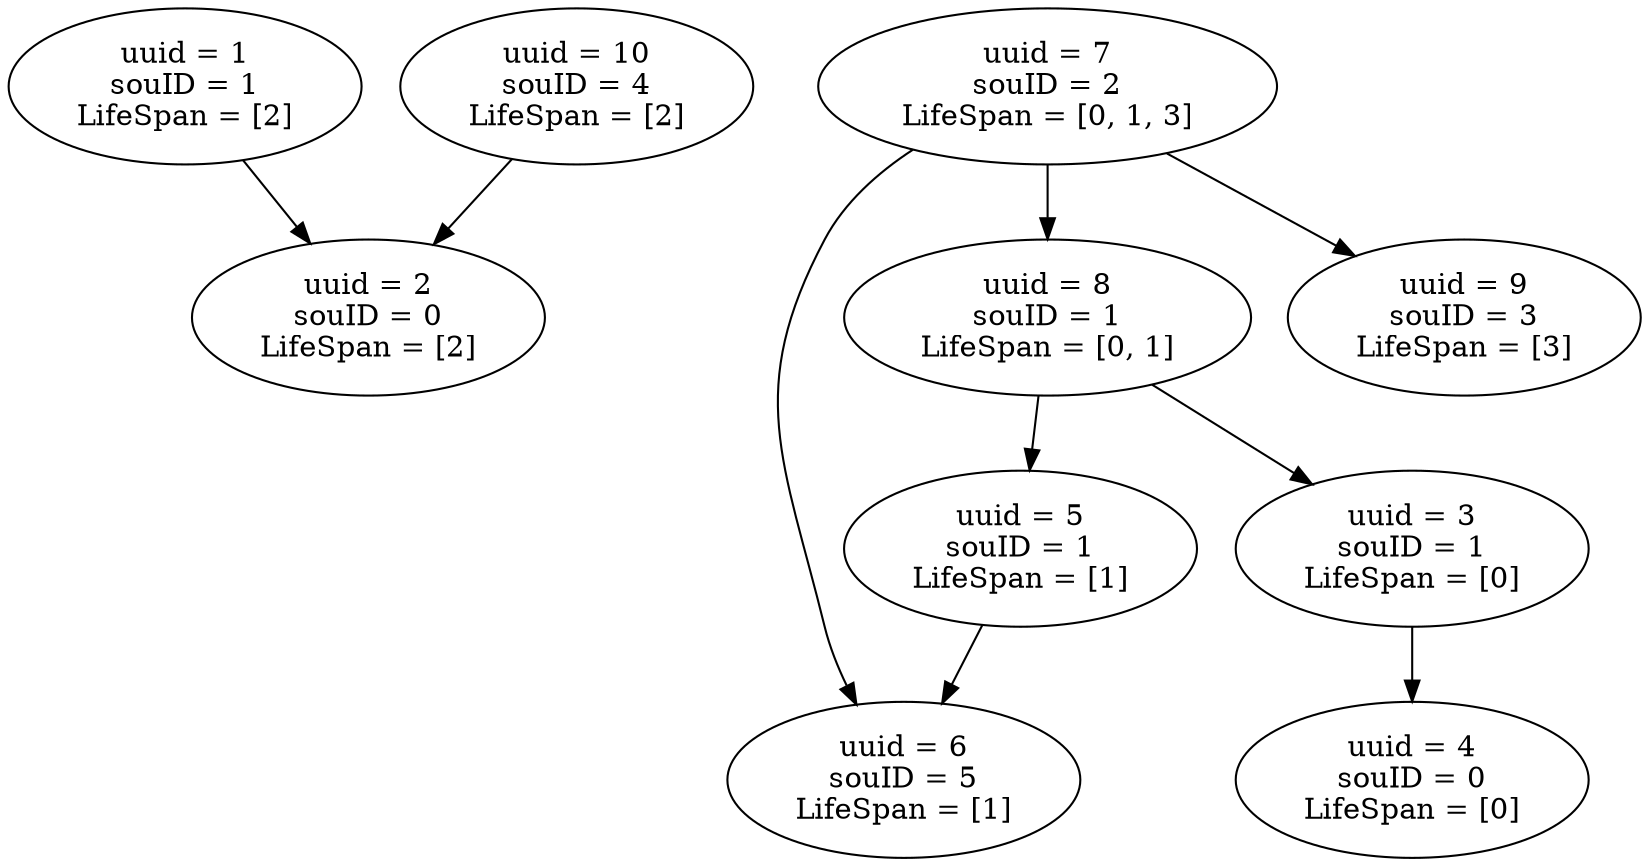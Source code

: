 // IindexGraph
digraph {
	1 [label="uuid = 1
souID = 1
LifeSpan = [2]"]
	2 [label="uuid = 2
souID = 0
LifeSpan = [2]"]
	3 [label="uuid = 3
souID = 1
LifeSpan = [0]"]
	4 [label="uuid = 4
souID = 0
LifeSpan = [0]"]
	5 [label="uuid = 5
souID = 1
LifeSpan = [1]"]
	6 [label="uuid = 6
souID = 5
LifeSpan = [1]"]
	7 [label="uuid = 7
souID = 2
LifeSpan = [0, 1, 3]"]
	8 [label="uuid = 8
souID = 1
LifeSpan = [0, 1]"]
	9 [label="uuid = 9
souID = 3
LifeSpan = [3]"]
	10 [label="uuid = 10
souID = 4
LifeSpan = [2]"]
	1 -> 2
	3 -> 4
	5 -> 6
	7 -> 8
	7 -> 9
	7 -> 6
	8 -> 3
	8 -> 5
	10 -> 2
}
